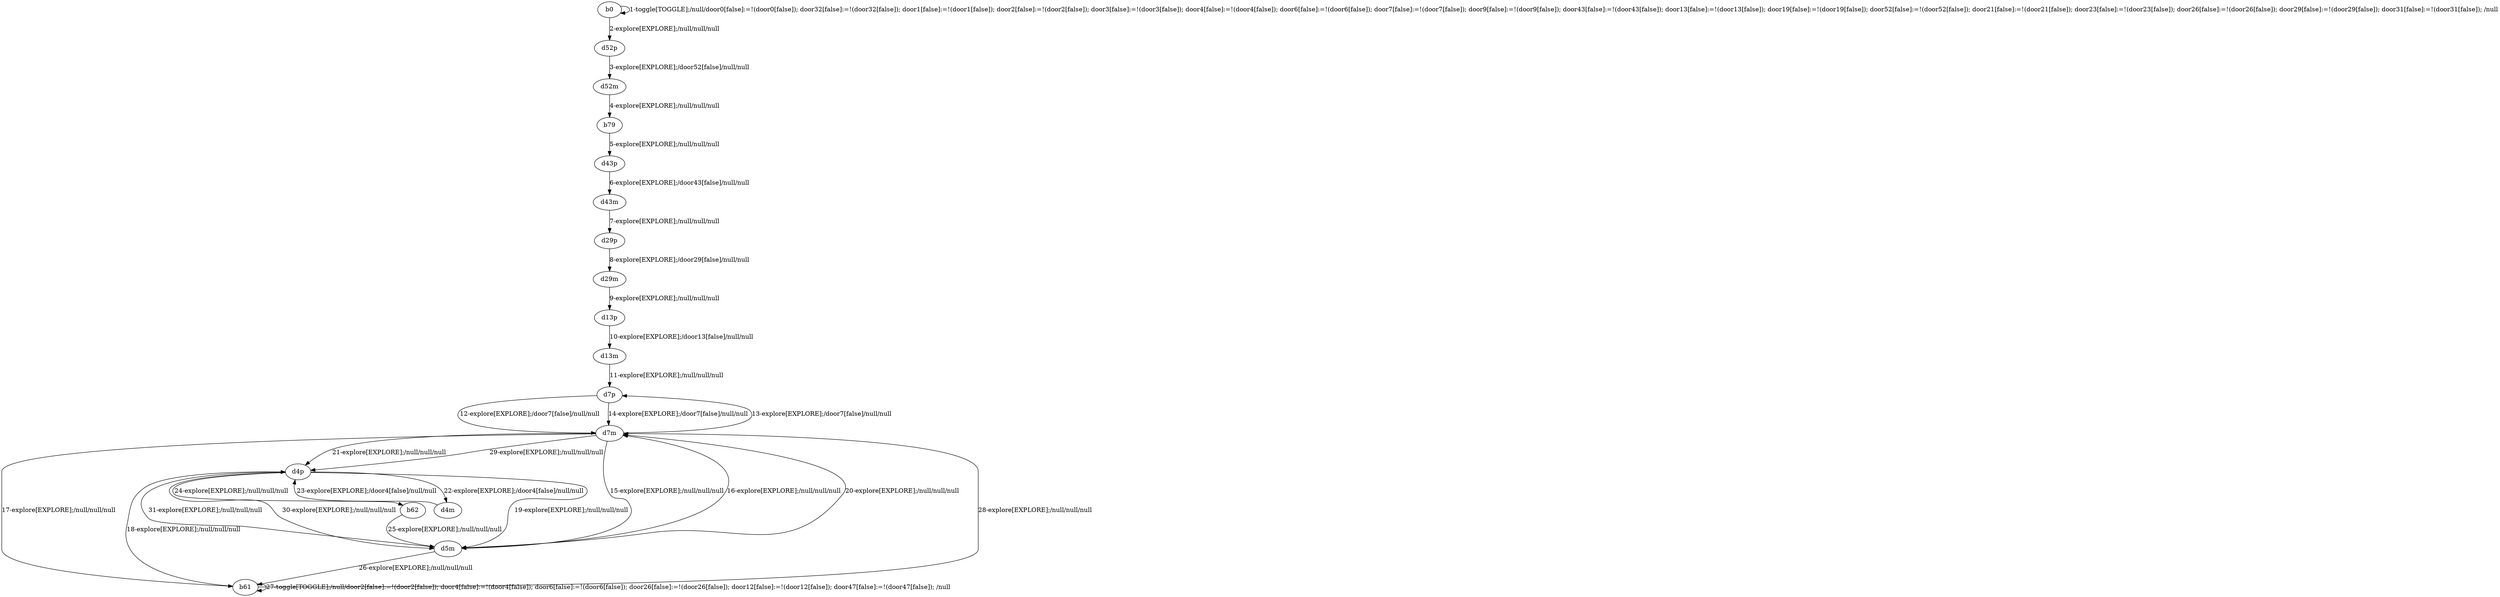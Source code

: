 # Total number of goals covered by this test: 16
# d7p --> d7m
# b62 --> d5m
# d4p --> d5m
# d7m --> d7p
# d5m --> d4p
# b61 --> d7m
# d4p --> b62
# d5m --> d7m
# d7m --> b61
# d4p --> d4m
# d4m --> d4p
# d7m --> d5m
# b61 --> d4p
# d7m --> d4p
# d5m --> b61
# b61 --> b61

digraph g {
"b0" -> "b0" [label = "1-toggle[TOGGLE];/null/door0[false]:=!(door0[false]); door32[false]:=!(door32[false]); door1[false]:=!(door1[false]); door2[false]:=!(door2[false]); door3[false]:=!(door3[false]); door4[false]:=!(door4[false]); door6[false]:=!(door6[false]); door7[false]:=!(door7[false]); door9[false]:=!(door9[false]); door43[false]:=!(door43[false]); door13[false]:=!(door13[false]); door19[false]:=!(door19[false]); door52[false]:=!(door52[false]); door21[false]:=!(door21[false]); door23[false]:=!(door23[false]); door26[false]:=!(door26[false]); door29[false]:=!(door29[false]); door31[false]:=!(door31[false]); /null"];
"b0" -> "d52p" [label = "2-explore[EXPLORE];/null/null/null"];
"d52p" -> "d52m" [label = "3-explore[EXPLORE];/door52[false]/null/null"];
"d52m" -> "b79" [label = "4-explore[EXPLORE];/null/null/null"];
"b79" -> "d43p" [label = "5-explore[EXPLORE];/null/null/null"];
"d43p" -> "d43m" [label = "6-explore[EXPLORE];/door43[false]/null/null"];
"d43m" -> "d29p" [label = "7-explore[EXPLORE];/null/null/null"];
"d29p" -> "d29m" [label = "8-explore[EXPLORE];/door29[false]/null/null"];
"d29m" -> "d13p" [label = "9-explore[EXPLORE];/null/null/null"];
"d13p" -> "d13m" [label = "10-explore[EXPLORE];/door13[false]/null/null"];
"d13m" -> "d7p" [label = "11-explore[EXPLORE];/null/null/null"];
"d7p" -> "d7m" [label = "12-explore[EXPLORE];/door7[false]/null/null"];
"d7m" -> "d7p" [label = "13-explore[EXPLORE];/door7[false]/null/null"];
"d7p" -> "d7m" [label = "14-explore[EXPLORE];/door7[false]/null/null"];
"d7m" -> "d5m" [label = "15-explore[EXPLORE];/null/null/null"];
"d5m" -> "d7m" [label = "16-explore[EXPLORE];/null/null/null"];
"d7m" -> "b61" [label = "17-explore[EXPLORE];/null/null/null"];
"b61" -> "d4p" [label = "18-explore[EXPLORE];/null/null/null"];
"d4p" -> "d5m" [label = "19-explore[EXPLORE];/null/null/null"];
"d5m" -> "d7m" [label = "20-explore[EXPLORE];/null/null/null"];
"d7m" -> "d4p" [label = "21-explore[EXPLORE];/null/null/null"];
"d4p" -> "d4m" [label = "22-explore[EXPLORE];/door4[false]/null/null"];
"d4m" -> "d4p" [label = "23-explore[EXPLORE];/door4[false]/null/null"];
"d4p" -> "b62" [label = "24-explore[EXPLORE];/null/null/null"];
"b62" -> "d5m" [label = "25-explore[EXPLORE];/null/null/null"];
"d5m" -> "b61" [label = "26-explore[EXPLORE];/null/null/null"];
"b61" -> "b61" [label = "27-toggle[TOGGLE];/null/door2[false]:=!(door2[false]); door4[false]:=!(door4[false]); door6[false]:=!(door6[false]); door26[false]:=!(door26[false]); door12[false]:=!(door12[false]); door47[false]:=!(door47[false]); /null"];
"b61" -> "d7m" [label = "28-explore[EXPLORE];/null/null/null"];
"d7m" -> "d4p" [label = "29-explore[EXPLORE];/null/null/null"];
"d4p" -> "d5m" [label = "30-explore[EXPLORE];/null/null/null"];
"d5m" -> "d4p" [label = "31-explore[EXPLORE];/null/null/null"];
}